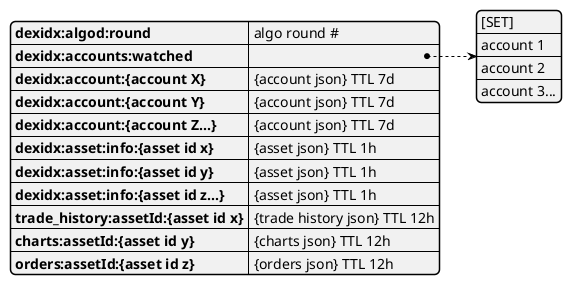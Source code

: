 @startjson
{
    "dexidx:algod:round" : "algo round #",
    "dexidx:accounts:watched" : [
        "[SET]",
        "account 1",
        "account 2",
        "account 3..."
    ],
    "dexidx:account:{account X}" : "{account json} TTL 7d",
    "dexidx:account:{account Y}" : "{account json} TTL 7d",
    "dexidx:account:{account Z...}" : "{account json} TTL 7d",
    "dexidx:asset:info:{asset id x}" : "{asset json} TTL 1h",
    "dexidx:asset:info:{asset id y}" : "{asset json} TTL 1h",
    "dexidx:asset:info:{asset id z...}" : "{asset json} TTL 1h",
    "trade_history:assetId:{asset id x}" : "{trade history json} TTL 12h",
    "charts:assetId:{asset id y}" : "{charts json} TTL 12h",
    "orders:assetId:{asset id z}" : "{orders json} TTL 12h"
}
@endjson